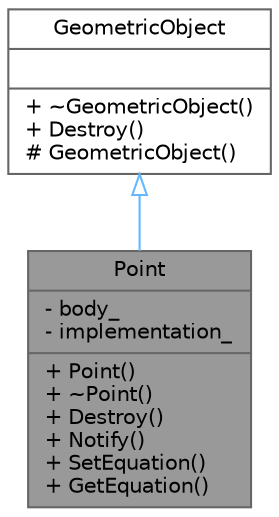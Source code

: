 digraph "Point"
{
 // LATEX_PDF_SIZE
  bgcolor="transparent";
  edge [fontname=Helvetica,fontsize=10,labelfontname=Helvetica,labelfontsize=10];
  node [fontname=Helvetica,fontsize=10,shape=box,height=0.2,width=0.9];
  Node1 [shape=record,label="{Point\n|- body_\l- implementation_\l|+ Point()\l+ ~Point()\l+ Destroy()\l+ Notify()\l+ SetEquation()\l+ GetEquation()\l}",height=0.2,width=0.4,color="gray40", fillcolor="grey60", style="filled", fontcolor="black",tooltip="Point on a plane."];
  Node2 -> Node1 [dir="back",color="steelblue1",style="solid",arrowtail="onormal"];
  Node2 [shape=record,label="{GeometricObject\n||+ ~GeometricObject()\l+ Destroy()\l# GeometricObject()\l}",height=0.2,width=0.4,color="gray40", fillcolor="white", style="filled",URL="$class_geometric_object.html",tooltip=" "];
}
